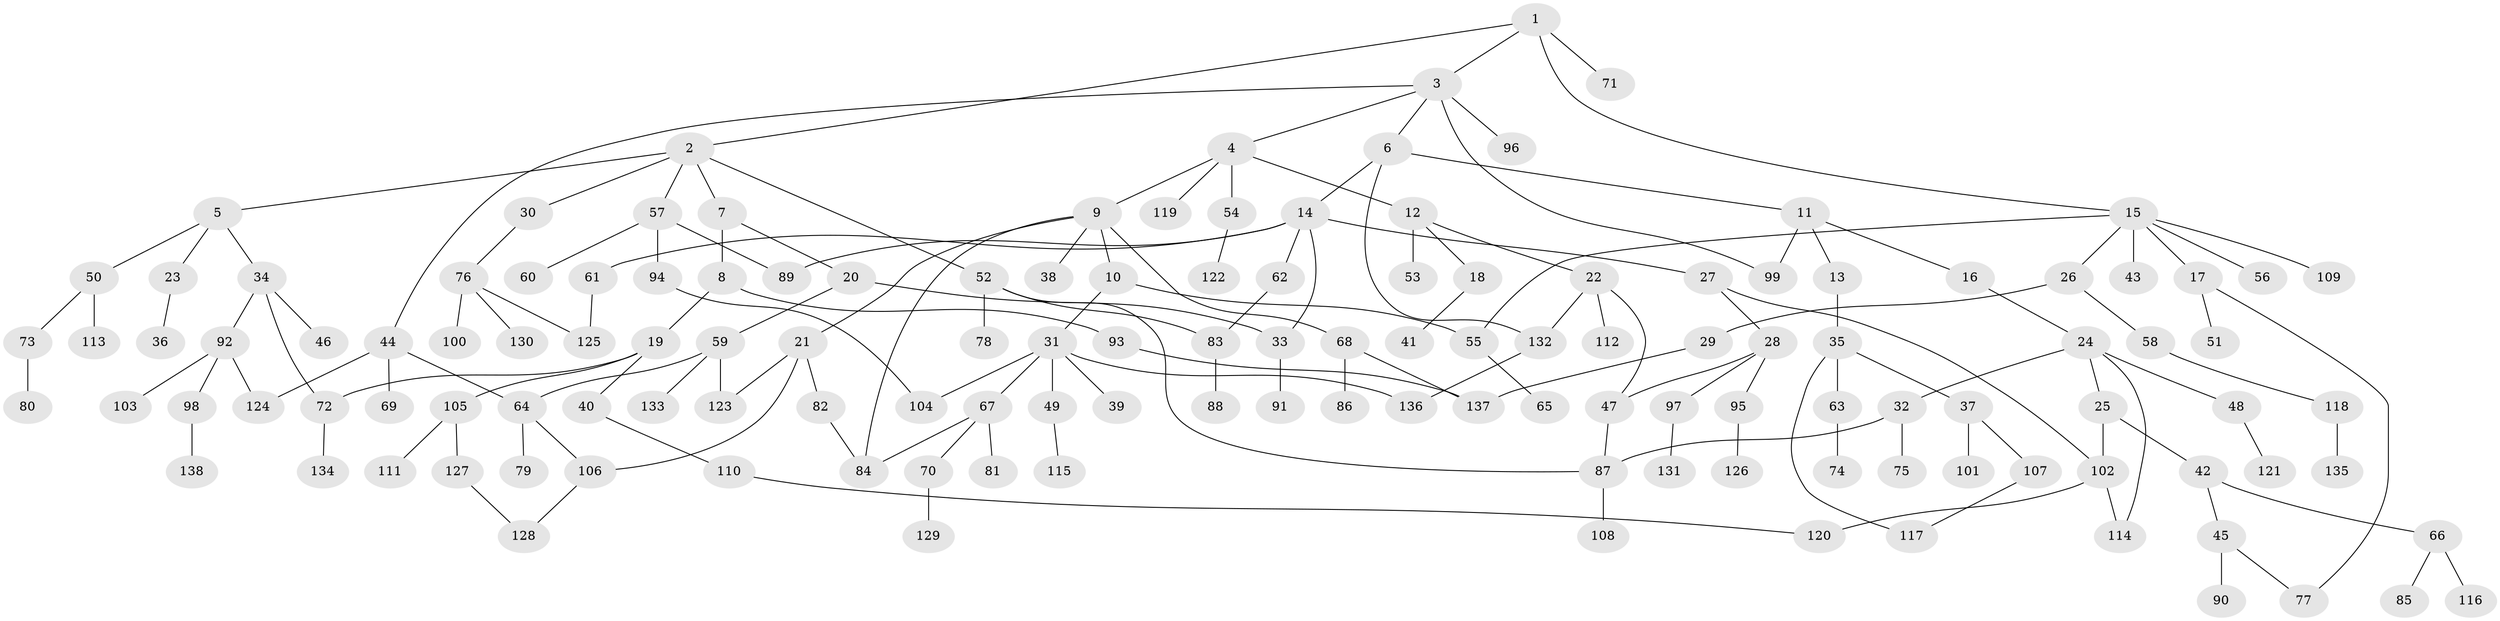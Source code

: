// Generated by graph-tools (version 1.1) at 2025/13/03/09/25 04:13:28]
// undirected, 138 vertices, 164 edges
graph export_dot {
graph [start="1"]
  node [color=gray90,style=filled];
  1;
  2;
  3;
  4;
  5;
  6;
  7;
  8;
  9;
  10;
  11;
  12;
  13;
  14;
  15;
  16;
  17;
  18;
  19;
  20;
  21;
  22;
  23;
  24;
  25;
  26;
  27;
  28;
  29;
  30;
  31;
  32;
  33;
  34;
  35;
  36;
  37;
  38;
  39;
  40;
  41;
  42;
  43;
  44;
  45;
  46;
  47;
  48;
  49;
  50;
  51;
  52;
  53;
  54;
  55;
  56;
  57;
  58;
  59;
  60;
  61;
  62;
  63;
  64;
  65;
  66;
  67;
  68;
  69;
  70;
  71;
  72;
  73;
  74;
  75;
  76;
  77;
  78;
  79;
  80;
  81;
  82;
  83;
  84;
  85;
  86;
  87;
  88;
  89;
  90;
  91;
  92;
  93;
  94;
  95;
  96;
  97;
  98;
  99;
  100;
  101;
  102;
  103;
  104;
  105;
  106;
  107;
  108;
  109;
  110;
  111;
  112;
  113;
  114;
  115;
  116;
  117;
  118;
  119;
  120;
  121;
  122;
  123;
  124;
  125;
  126;
  127;
  128;
  129;
  130;
  131;
  132;
  133;
  134;
  135;
  136;
  137;
  138;
  1 -- 2;
  1 -- 3;
  1 -- 15;
  1 -- 71;
  2 -- 5;
  2 -- 7;
  2 -- 30;
  2 -- 52;
  2 -- 57;
  3 -- 4;
  3 -- 6;
  3 -- 44;
  3 -- 96;
  3 -- 99;
  4 -- 9;
  4 -- 12;
  4 -- 54;
  4 -- 119;
  5 -- 23;
  5 -- 34;
  5 -- 50;
  6 -- 11;
  6 -- 14;
  6 -- 132;
  7 -- 8;
  7 -- 20;
  8 -- 19;
  8 -- 93;
  9 -- 10;
  9 -- 21;
  9 -- 38;
  9 -- 68;
  9 -- 84;
  10 -- 31;
  10 -- 55;
  11 -- 13;
  11 -- 16;
  11 -- 99;
  12 -- 18;
  12 -- 22;
  12 -- 53;
  13 -- 35;
  14 -- 27;
  14 -- 61;
  14 -- 62;
  14 -- 33;
  14 -- 89;
  15 -- 17;
  15 -- 26;
  15 -- 43;
  15 -- 56;
  15 -- 109;
  15 -- 55;
  16 -- 24;
  17 -- 51;
  17 -- 77;
  18 -- 41;
  19 -- 40;
  19 -- 72;
  19 -- 105;
  20 -- 33;
  20 -- 59;
  21 -- 82;
  21 -- 106;
  21 -- 123;
  22 -- 112;
  22 -- 132;
  22 -- 47;
  23 -- 36;
  24 -- 25;
  24 -- 32;
  24 -- 48;
  24 -- 114;
  25 -- 42;
  25 -- 102;
  26 -- 29;
  26 -- 58;
  27 -- 28;
  27 -- 102;
  28 -- 47;
  28 -- 95;
  28 -- 97;
  29 -- 137;
  30 -- 76;
  31 -- 39;
  31 -- 49;
  31 -- 67;
  31 -- 104;
  31 -- 136;
  32 -- 75;
  32 -- 87;
  33 -- 91;
  34 -- 46;
  34 -- 92;
  34 -- 72;
  35 -- 37;
  35 -- 63;
  35 -- 117;
  37 -- 101;
  37 -- 107;
  40 -- 110;
  42 -- 45;
  42 -- 66;
  44 -- 69;
  44 -- 64;
  44 -- 124;
  45 -- 77;
  45 -- 90;
  47 -- 87;
  48 -- 121;
  49 -- 115;
  50 -- 73;
  50 -- 113;
  52 -- 78;
  52 -- 87;
  52 -- 83;
  54 -- 122;
  55 -- 65;
  57 -- 60;
  57 -- 89;
  57 -- 94;
  58 -- 118;
  59 -- 64;
  59 -- 123;
  59 -- 133;
  61 -- 125;
  62 -- 83;
  63 -- 74;
  64 -- 79;
  64 -- 106;
  66 -- 85;
  66 -- 116;
  67 -- 70;
  67 -- 81;
  67 -- 84;
  68 -- 86;
  68 -- 137;
  70 -- 129;
  72 -- 134;
  73 -- 80;
  76 -- 100;
  76 -- 130;
  76 -- 125;
  82 -- 84;
  83 -- 88;
  87 -- 108;
  92 -- 98;
  92 -- 103;
  92 -- 124;
  93 -- 137;
  94 -- 104;
  95 -- 126;
  97 -- 131;
  98 -- 138;
  102 -- 114;
  102 -- 120;
  105 -- 111;
  105 -- 127;
  106 -- 128;
  107 -- 117;
  110 -- 120;
  118 -- 135;
  127 -- 128;
  132 -- 136;
}
